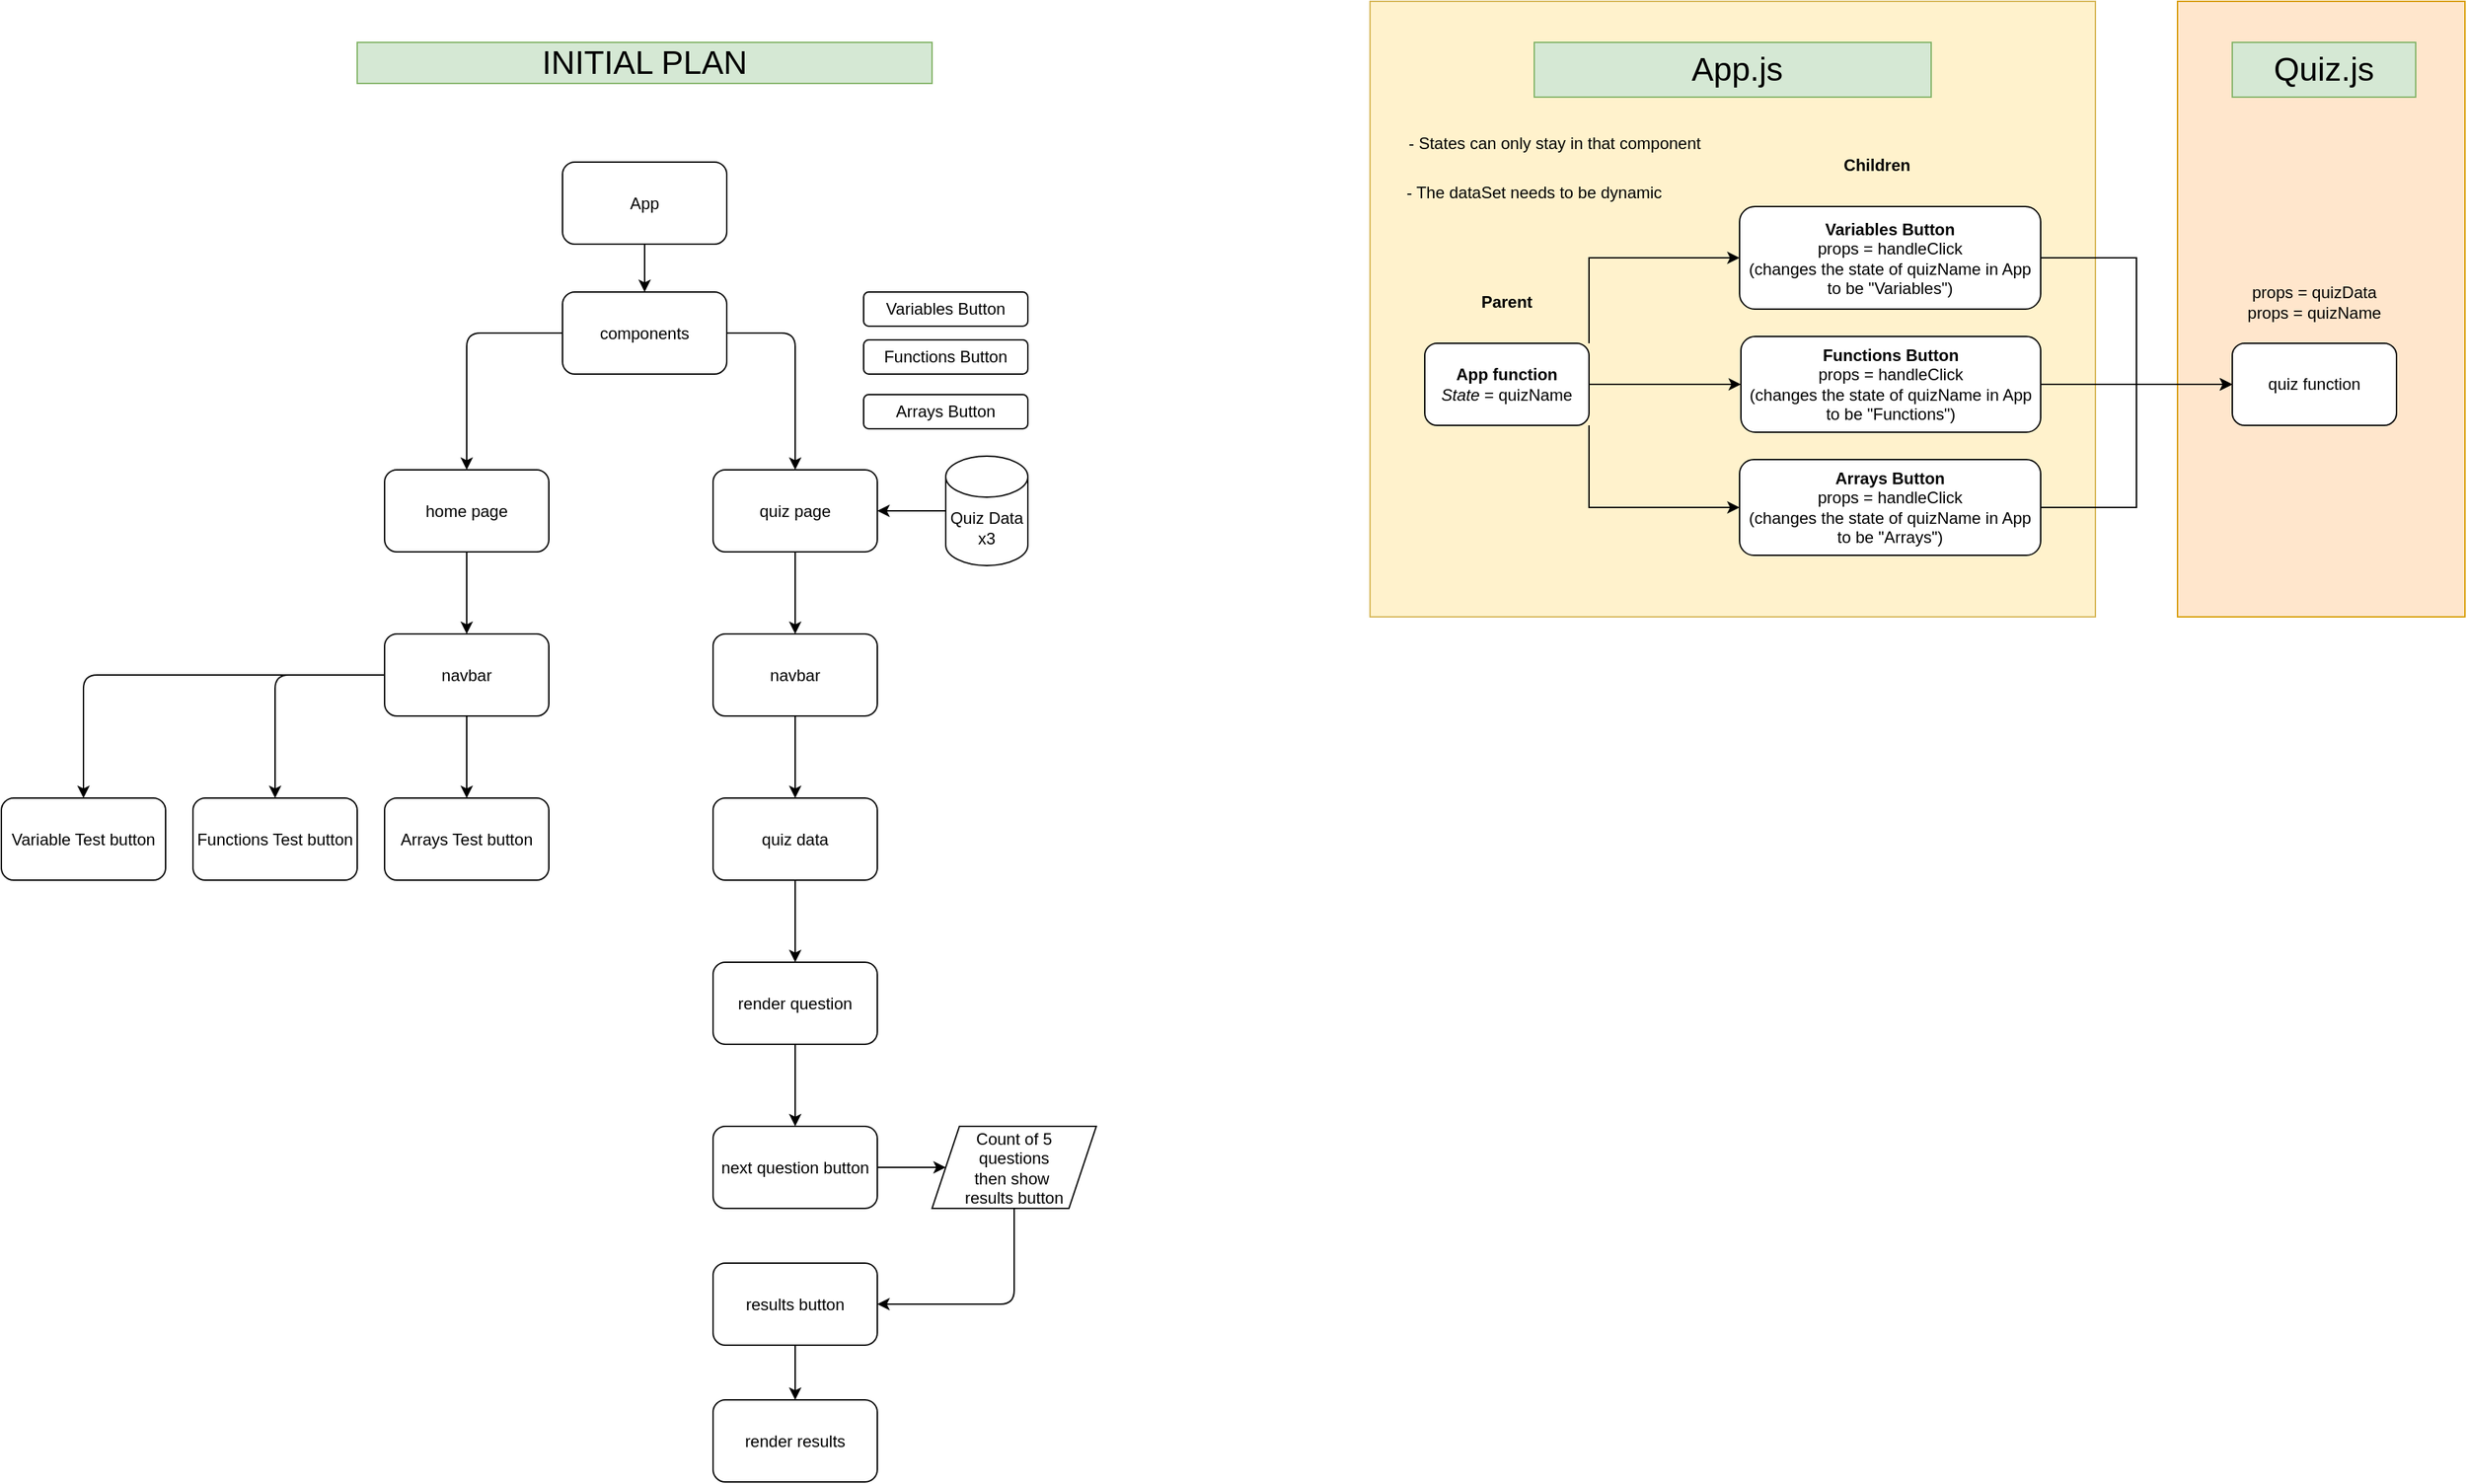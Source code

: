 <mxfile version="20.8.16" type="device"><diagram name="Page-1" id="mxDcBB8cubDcPSZTaDZp"><mxGraphModel dx="2541" dy="1314" grid="1" gridSize="10" guides="1" tooltips="1" connect="1" arrows="1" fold="1" page="1" pageScale="1" pageWidth="827" pageHeight="1169" math="0" shadow="0"><root><mxCell id="0"/><mxCell id="1" parent="0"/><mxCell id="8He4vYPR5BSynSTrkusy-29" value="" style="rounded=0;whiteSpace=wrap;html=1;fontSize=24;fillColor=#ffe6cc;strokeColor=#d79b00;" vertex="1" parent="1"><mxGeometry x="1480" y="80" width="210" height="450" as="geometry"/></mxCell><mxCell id="8He4vYPR5BSynSTrkusy-22" value="" style="rounded=0;whiteSpace=wrap;html=1;fontSize=24;fillColor=#fff2cc;strokeColor=#d6b656;" vertex="1" parent="1"><mxGeometry x="890" y="80" width="530" height="450" as="geometry"/></mxCell><mxCell id="QAuFbC0xT7GU6hTQXAx3-1" style="edgeStyle=none;html=1;entryX=0.5;entryY=0;entryDx=0;entryDy=0;" parent="1" source="QAuFbC0xT7GU6hTQXAx3-3" target="QAuFbC0xT7GU6hTQXAx3-7" edge="1"><mxGeometry relative="1" as="geometry"><Array as="points"><mxPoint x="470" y="322.5"/></Array></mxGeometry></mxCell><mxCell id="QAuFbC0xT7GU6hTQXAx3-2" style="edgeStyle=none;html=1;exitX=0;exitY=0.5;exitDx=0;exitDy=0;entryX=0.5;entryY=0;entryDx=0;entryDy=0;" parent="1" source="QAuFbC0xT7GU6hTQXAx3-3" target="QAuFbC0xT7GU6hTQXAx3-5" edge="1"><mxGeometry relative="1" as="geometry"><Array as="points"><mxPoint x="230" y="322.5"/></Array></mxGeometry></mxCell><mxCell id="QAuFbC0xT7GU6hTQXAx3-3" value="components" style="rounded=1;whiteSpace=wrap;html=1;" parent="1" vertex="1"><mxGeometry x="300" y="292.5" width="120" height="60" as="geometry"/></mxCell><mxCell id="QAuFbC0xT7GU6hTQXAx3-4" style="edgeStyle=none;html=1;exitX=0.5;exitY=1;exitDx=0;exitDy=0;entryX=0.5;entryY=0;entryDx=0;entryDy=0;" parent="1" source="QAuFbC0xT7GU6hTQXAx3-5" target="QAuFbC0xT7GU6hTQXAx3-11" edge="1"><mxGeometry relative="1" as="geometry"/></mxCell><mxCell id="QAuFbC0xT7GU6hTQXAx3-5" value="home page" style="rounded=1;whiteSpace=wrap;html=1;" parent="1" vertex="1"><mxGeometry x="170" y="422.5" width="120" height="60" as="geometry"/></mxCell><mxCell id="QAuFbC0xT7GU6hTQXAx3-6" style="edgeStyle=none;html=1;entryX=0.5;entryY=0;entryDx=0;entryDy=0;" parent="1" source="QAuFbC0xT7GU6hTQXAx3-7" target="QAuFbC0xT7GU6hTQXAx3-13" edge="1"><mxGeometry relative="1" as="geometry"/></mxCell><mxCell id="QAuFbC0xT7GU6hTQXAx3-7" value="quiz page" style="rounded=1;whiteSpace=wrap;html=1;" parent="1" vertex="1"><mxGeometry x="410" y="422.5" width="120" height="60" as="geometry"/></mxCell><mxCell id="QAuFbC0xT7GU6hTQXAx3-8" style="edgeStyle=none;html=1;exitX=0.5;exitY=1;exitDx=0;exitDy=0;entryX=0.5;entryY=0;entryDx=0;entryDy=0;" parent="1" source="QAuFbC0xT7GU6hTQXAx3-11" target="QAuFbC0xT7GU6hTQXAx3-14" edge="1"><mxGeometry relative="1" as="geometry"/></mxCell><mxCell id="QAuFbC0xT7GU6hTQXAx3-9" style="edgeStyle=none;html=1;exitX=0;exitY=0.5;exitDx=0;exitDy=0;entryX=0.5;entryY=0;entryDx=0;entryDy=0;" parent="1" source="QAuFbC0xT7GU6hTQXAx3-11" target="QAuFbC0xT7GU6hTQXAx3-27" edge="1"><mxGeometry relative="1" as="geometry"><Array as="points"><mxPoint x="90" y="572.5"/></Array></mxGeometry></mxCell><mxCell id="QAuFbC0xT7GU6hTQXAx3-10" style="edgeStyle=none;html=1;exitX=0;exitY=0.5;exitDx=0;exitDy=0;entryX=0.5;entryY=0;entryDx=0;entryDy=0;" parent="1" source="QAuFbC0xT7GU6hTQXAx3-11" target="QAuFbC0xT7GU6hTQXAx3-26" edge="1"><mxGeometry relative="1" as="geometry"><Array as="points"><mxPoint x="-50" y="572.5"/></Array></mxGeometry></mxCell><mxCell id="QAuFbC0xT7GU6hTQXAx3-11" value="navbar" style="rounded=1;whiteSpace=wrap;html=1;" parent="1" vertex="1"><mxGeometry x="170" y="542.5" width="120" height="60" as="geometry"/></mxCell><mxCell id="QAuFbC0xT7GU6hTQXAx3-12" style="edgeStyle=none;html=1;exitX=0.5;exitY=1;exitDx=0;exitDy=0;entryX=0.5;entryY=0;entryDx=0;entryDy=0;" parent="1" source="QAuFbC0xT7GU6hTQXAx3-13" target="QAuFbC0xT7GU6hTQXAx3-16" edge="1"><mxGeometry relative="1" as="geometry"/></mxCell><mxCell id="QAuFbC0xT7GU6hTQXAx3-13" value="navbar" style="rounded=1;whiteSpace=wrap;html=1;" parent="1" vertex="1"><mxGeometry x="410" y="542.5" width="120" height="60" as="geometry"/></mxCell><mxCell id="QAuFbC0xT7GU6hTQXAx3-14" value="Arrays Test button" style="rounded=1;whiteSpace=wrap;html=1;" parent="1" vertex="1"><mxGeometry x="170" y="662.5" width="120" height="60" as="geometry"/></mxCell><mxCell id="QAuFbC0xT7GU6hTQXAx3-15" style="edgeStyle=none;html=1;exitX=0.5;exitY=1;exitDx=0;exitDy=0;entryX=0.5;entryY=0;entryDx=0;entryDy=0;" parent="1" source="QAuFbC0xT7GU6hTQXAx3-16" target="QAuFbC0xT7GU6hTQXAx3-25" edge="1"><mxGeometry relative="1" as="geometry"/></mxCell><mxCell id="QAuFbC0xT7GU6hTQXAx3-16" value="quiz data" style="rounded=1;whiteSpace=wrap;html=1;" parent="1" vertex="1"><mxGeometry x="410" y="662.5" width="120" height="60" as="geometry"/></mxCell><mxCell id="QAuFbC0xT7GU6hTQXAx3-17" style="edgeStyle=none;html=1;" parent="1" source="QAuFbC0xT7GU6hTQXAx3-18" target="QAuFbC0xT7GU6hTQXAx3-21" edge="1"><mxGeometry relative="1" as="geometry"/></mxCell><mxCell id="QAuFbC0xT7GU6hTQXAx3-18" value="next question button" style="rounded=1;whiteSpace=wrap;html=1;" parent="1" vertex="1"><mxGeometry x="410" y="902.5" width="120" height="60" as="geometry"/></mxCell><mxCell id="QAuFbC0xT7GU6hTQXAx3-19" value="render results" style="rounded=1;whiteSpace=wrap;html=1;" parent="1" vertex="1"><mxGeometry x="410" y="1102.5" width="120" height="60" as="geometry"/></mxCell><mxCell id="QAuFbC0xT7GU6hTQXAx3-20" style="edgeStyle=none;html=1;entryX=1;entryY=0.5;entryDx=0;entryDy=0;" parent="1" source="QAuFbC0xT7GU6hTQXAx3-21" target="QAuFbC0xT7GU6hTQXAx3-23" edge="1"><mxGeometry relative="1" as="geometry"><Array as="points"><mxPoint x="630" y="1032.5"/></Array></mxGeometry></mxCell><mxCell id="QAuFbC0xT7GU6hTQXAx3-21" value="Count of 5 &lt;br&gt;questions &lt;br&gt;then show&amp;nbsp;&lt;br&gt;results button" style="shape=parallelogram;perimeter=parallelogramPerimeter;whiteSpace=wrap;html=1;fixedSize=1;" parent="1" vertex="1"><mxGeometry x="570" y="902.5" width="120" height="60" as="geometry"/></mxCell><mxCell id="QAuFbC0xT7GU6hTQXAx3-22" style="edgeStyle=none;html=1;exitX=0.5;exitY=1;exitDx=0;exitDy=0;entryX=0.5;entryY=0;entryDx=0;entryDy=0;" parent="1" source="QAuFbC0xT7GU6hTQXAx3-23" target="QAuFbC0xT7GU6hTQXAx3-19" edge="1"><mxGeometry relative="1" as="geometry"/></mxCell><mxCell id="QAuFbC0xT7GU6hTQXAx3-23" value="results button" style="rounded=1;whiteSpace=wrap;html=1;" parent="1" vertex="1"><mxGeometry x="410" y="1002.5" width="120" height="60" as="geometry"/></mxCell><mxCell id="QAuFbC0xT7GU6hTQXAx3-24" style="edgeStyle=none;html=1;exitX=0.5;exitY=1;exitDx=0;exitDy=0;entryX=0.5;entryY=0;entryDx=0;entryDy=0;" parent="1" source="QAuFbC0xT7GU6hTQXAx3-25" target="QAuFbC0xT7GU6hTQXAx3-18" edge="1"><mxGeometry relative="1" as="geometry"/></mxCell><mxCell id="QAuFbC0xT7GU6hTQXAx3-25" value="render question" style="rounded=1;whiteSpace=wrap;html=1;" parent="1" vertex="1"><mxGeometry x="410" y="782.5" width="120" height="60" as="geometry"/></mxCell><mxCell id="QAuFbC0xT7GU6hTQXAx3-26" value="Variable Test button" style="rounded=1;whiteSpace=wrap;html=1;" parent="1" vertex="1"><mxGeometry x="-110" y="662.5" width="120" height="60" as="geometry"/></mxCell><mxCell id="QAuFbC0xT7GU6hTQXAx3-27" value="Functions Test button" style="rounded=1;whiteSpace=wrap;html=1;" parent="1" vertex="1"><mxGeometry x="30" y="662.5" width="120" height="60" as="geometry"/></mxCell><mxCell id="QAuFbC0xT7GU6hTQXAx3-28" style="edgeStyle=none;html=1;exitX=0.5;exitY=1;exitDx=0;exitDy=0;entryX=0.5;entryY=0;entryDx=0;entryDy=0;" parent="1" source="QAuFbC0xT7GU6hTQXAx3-29" target="QAuFbC0xT7GU6hTQXAx3-3" edge="1"><mxGeometry relative="1" as="geometry"/></mxCell><mxCell id="QAuFbC0xT7GU6hTQXAx3-29" value="App" style="rounded=1;whiteSpace=wrap;html=1;" parent="1" vertex="1"><mxGeometry x="300" y="197.5" width="120" height="60" as="geometry"/></mxCell><mxCell id="8He4vYPR5BSynSTrkusy-2" value="" style="edgeStyle=orthogonalEdgeStyle;rounded=0;orthogonalLoop=1;jettySize=auto;html=1;" edge="1" parent="1" source="8He4vYPR5BSynSTrkusy-1" target="QAuFbC0xT7GU6hTQXAx3-7"><mxGeometry relative="1" as="geometry"/></mxCell><mxCell id="8He4vYPR5BSynSTrkusy-1" value="Quiz Data&lt;br&gt;x3" style="shape=cylinder3;whiteSpace=wrap;html=1;boundedLbl=1;backgroundOutline=1;size=15;" vertex="1" parent="1"><mxGeometry x="580" y="412.5" width="60" height="80" as="geometry"/></mxCell><mxCell id="8He4vYPR5BSynSTrkusy-3" value="Variables Button" style="rounded=1;whiteSpace=wrap;html=1;" vertex="1" parent="1"><mxGeometry x="520" y="292.5" width="120" height="25" as="geometry"/></mxCell><mxCell id="8He4vYPR5BSynSTrkusy-4" value="Functions Button" style="rounded=1;whiteSpace=wrap;html=1;" vertex="1" parent="1"><mxGeometry x="520" y="327.5" width="120" height="25" as="geometry"/></mxCell><mxCell id="8He4vYPR5BSynSTrkusy-5" value="Arrays Button" style="rounded=1;whiteSpace=wrap;html=1;" vertex="1" parent="1"><mxGeometry x="520" y="367.5" width="120" height="25" as="geometry"/></mxCell><mxCell id="8He4vYPR5BSynSTrkusy-6" value="- States can only stay in that component" style="text;html=1;strokeColor=none;fillColor=none;align=center;verticalAlign=middle;whiteSpace=wrap;rounded=0;" vertex="1" parent="1"><mxGeometry x="900" y="170" width="250" height="27.5" as="geometry"/></mxCell><mxCell id="8He4vYPR5BSynSTrkusy-7" value="- The dataSet needs to be dynamic" style="text;html=1;strokeColor=none;fillColor=none;align=center;verticalAlign=middle;whiteSpace=wrap;rounded=0;" vertex="1" parent="1"><mxGeometry x="890" y="205" width="240" height="30" as="geometry"/></mxCell><mxCell id="8He4vYPR5BSynSTrkusy-18" value="" style="edgeStyle=orthogonalEdgeStyle;rounded=0;orthogonalLoop=1;jettySize=auto;html=1;" edge="1" parent="1" source="8He4vYPR5BSynSTrkusy-9" target="8He4vYPR5BSynSTrkusy-11"><mxGeometry relative="1" as="geometry"/></mxCell><mxCell id="8He4vYPR5BSynSTrkusy-19" style="edgeStyle=orthogonalEdgeStyle;rounded=0;orthogonalLoop=1;jettySize=auto;html=1;exitX=1;exitY=0;exitDx=0;exitDy=0;entryX=0;entryY=0.5;entryDx=0;entryDy=0;" edge="1" parent="1" source="8He4vYPR5BSynSTrkusy-9" target="8He4vYPR5BSynSTrkusy-10"><mxGeometry relative="1" as="geometry"/></mxCell><mxCell id="8He4vYPR5BSynSTrkusy-20" style="edgeStyle=orthogonalEdgeStyle;rounded=0;orthogonalLoop=1;jettySize=auto;html=1;exitX=1;exitY=1;exitDx=0;exitDy=0;entryX=0;entryY=0.5;entryDx=0;entryDy=0;" edge="1" parent="1" source="8He4vYPR5BSynSTrkusy-9" target="8He4vYPR5BSynSTrkusy-12"><mxGeometry relative="1" as="geometry"/></mxCell><mxCell id="8He4vYPR5BSynSTrkusy-9" value="&lt;b&gt;App function&lt;/b&gt;&lt;br&gt;&lt;i&gt;State&lt;/i&gt; = quizName" style="rounded=1;whiteSpace=wrap;html=1;" vertex="1" parent="1"><mxGeometry x="930" y="330" width="120" height="60" as="geometry"/></mxCell><mxCell id="8He4vYPR5BSynSTrkusy-28" style="edgeStyle=orthogonalEdgeStyle;rounded=0;orthogonalLoop=1;jettySize=auto;html=1;exitX=1;exitY=0.5;exitDx=0;exitDy=0;entryX=0;entryY=0.5;entryDx=0;entryDy=0;fontSize=24;" edge="1" parent="1" source="8He4vYPR5BSynSTrkusy-10" target="8He4vYPR5BSynSTrkusy-13"><mxGeometry relative="1" as="geometry"/></mxCell><mxCell id="8He4vYPR5BSynSTrkusy-10" value="&lt;b&gt;Variables Button&lt;/b&gt;&lt;br&gt;props = handleClick&lt;br&gt;(changes the state of quizName in App to be &quot;Variables&quot;)" style="rounded=1;whiteSpace=wrap;html=1;" vertex="1" parent="1"><mxGeometry x="1160" y="230" width="220" height="75" as="geometry"/></mxCell><mxCell id="8He4vYPR5BSynSTrkusy-25" style="edgeStyle=orthogonalEdgeStyle;rounded=0;orthogonalLoop=1;jettySize=auto;html=1;exitX=1;exitY=0.5;exitDx=0;exitDy=0;entryX=0;entryY=0.5;entryDx=0;entryDy=0;fontSize=24;" edge="1" parent="1" source="8He4vYPR5BSynSTrkusy-11" target="8He4vYPR5BSynSTrkusy-13"><mxGeometry relative="1" as="geometry"/></mxCell><mxCell id="8He4vYPR5BSynSTrkusy-11" value="&lt;b&gt;Functions Button&lt;/b&gt;&lt;br&gt;props = handleClick&lt;br style=&quot;border-color: var(--border-color);&quot;&gt;(changes the state of quizName in App to be &quot;Functions&quot;)" style="rounded=1;whiteSpace=wrap;html=1;" vertex="1" parent="1"><mxGeometry x="1161" y="325" width="219" height="70" as="geometry"/></mxCell><mxCell id="8He4vYPR5BSynSTrkusy-26" style="edgeStyle=orthogonalEdgeStyle;rounded=0;orthogonalLoop=1;jettySize=auto;html=1;exitX=1;exitY=0.5;exitDx=0;exitDy=0;entryX=0;entryY=0.5;entryDx=0;entryDy=0;fontSize=24;" edge="1" parent="1" source="8He4vYPR5BSynSTrkusy-12" target="8He4vYPR5BSynSTrkusy-13"><mxGeometry relative="1" as="geometry"/></mxCell><mxCell id="8He4vYPR5BSynSTrkusy-12" value="&lt;b&gt;Arrays Button&lt;br&gt;&lt;/b&gt;props = handleClick&lt;br style=&quot;border-color: var(--border-color);&quot;&gt;(changes the state of quizName in App to be &quot;Arrays&quot;)" style="rounded=1;whiteSpace=wrap;html=1;" vertex="1" parent="1"><mxGeometry x="1160" y="415" width="220" height="70" as="geometry"/></mxCell><mxCell id="8He4vYPR5BSynSTrkusy-13" value="quiz function" style="rounded=1;whiteSpace=wrap;html=1;" vertex="1" parent="1"><mxGeometry x="1520" y="330" width="120" height="60" as="geometry"/></mxCell><mxCell id="8He4vYPR5BSynSTrkusy-15" value="&lt;b&gt;Parent&lt;/b&gt;" style="text;html=1;strokeColor=none;fillColor=none;align=center;verticalAlign=middle;whiteSpace=wrap;rounded=0;" vertex="1" parent="1"><mxGeometry x="960" y="285" width="60" height="30" as="geometry"/></mxCell><mxCell id="8He4vYPR5BSynSTrkusy-16" value="&lt;b&gt;Children&lt;/b&gt;" style="text;html=1;strokeColor=none;fillColor=none;align=center;verticalAlign=middle;whiteSpace=wrap;rounded=0;" vertex="1" parent="1"><mxGeometry x="1211" y="185" width="99" height="30" as="geometry"/></mxCell><mxCell id="8He4vYPR5BSynSTrkusy-17" value="props = quizData&lt;br&gt;props = quizName" style="text;html=1;strokeColor=none;fillColor=none;align=center;verticalAlign=middle;whiteSpace=wrap;rounded=0;" vertex="1" parent="1"><mxGeometry x="1515" y="285" width="130" height="30" as="geometry"/></mxCell><mxCell id="8He4vYPR5BSynSTrkusy-21" value="&lt;font style=&quot;font-size: 24px;&quot;&gt;&amp;nbsp;App.js&lt;/font&gt;" style="text;html=1;strokeColor=#82b366;fillColor=#d5e8d4;align=center;verticalAlign=middle;whiteSpace=wrap;rounded=0;" vertex="1" parent="1"><mxGeometry x="1010" y="110" width="290" height="40" as="geometry"/></mxCell><mxCell id="8He4vYPR5BSynSTrkusy-30" value="Quiz.js" style="text;html=1;strokeColor=#82b366;fillColor=#d5e8d4;align=center;verticalAlign=middle;whiteSpace=wrap;rounded=0;fontSize=24;" vertex="1" parent="1"><mxGeometry x="1520" y="110" width="134" height="40" as="geometry"/></mxCell><mxCell id="8He4vYPR5BSynSTrkusy-31" value="INITIAL PLAN" style="text;html=1;strokeColor=#82b366;fillColor=#d5e8d4;align=center;verticalAlign=middle;whiteSpace=wrap;rounded=0;fontSize=24;" vertex="1" parent="1"><mxGeometry x="150" y="110" width="420" height="30" as="geometry"/></mxCell></root></mxGraphModel></diagram></mxfile>
